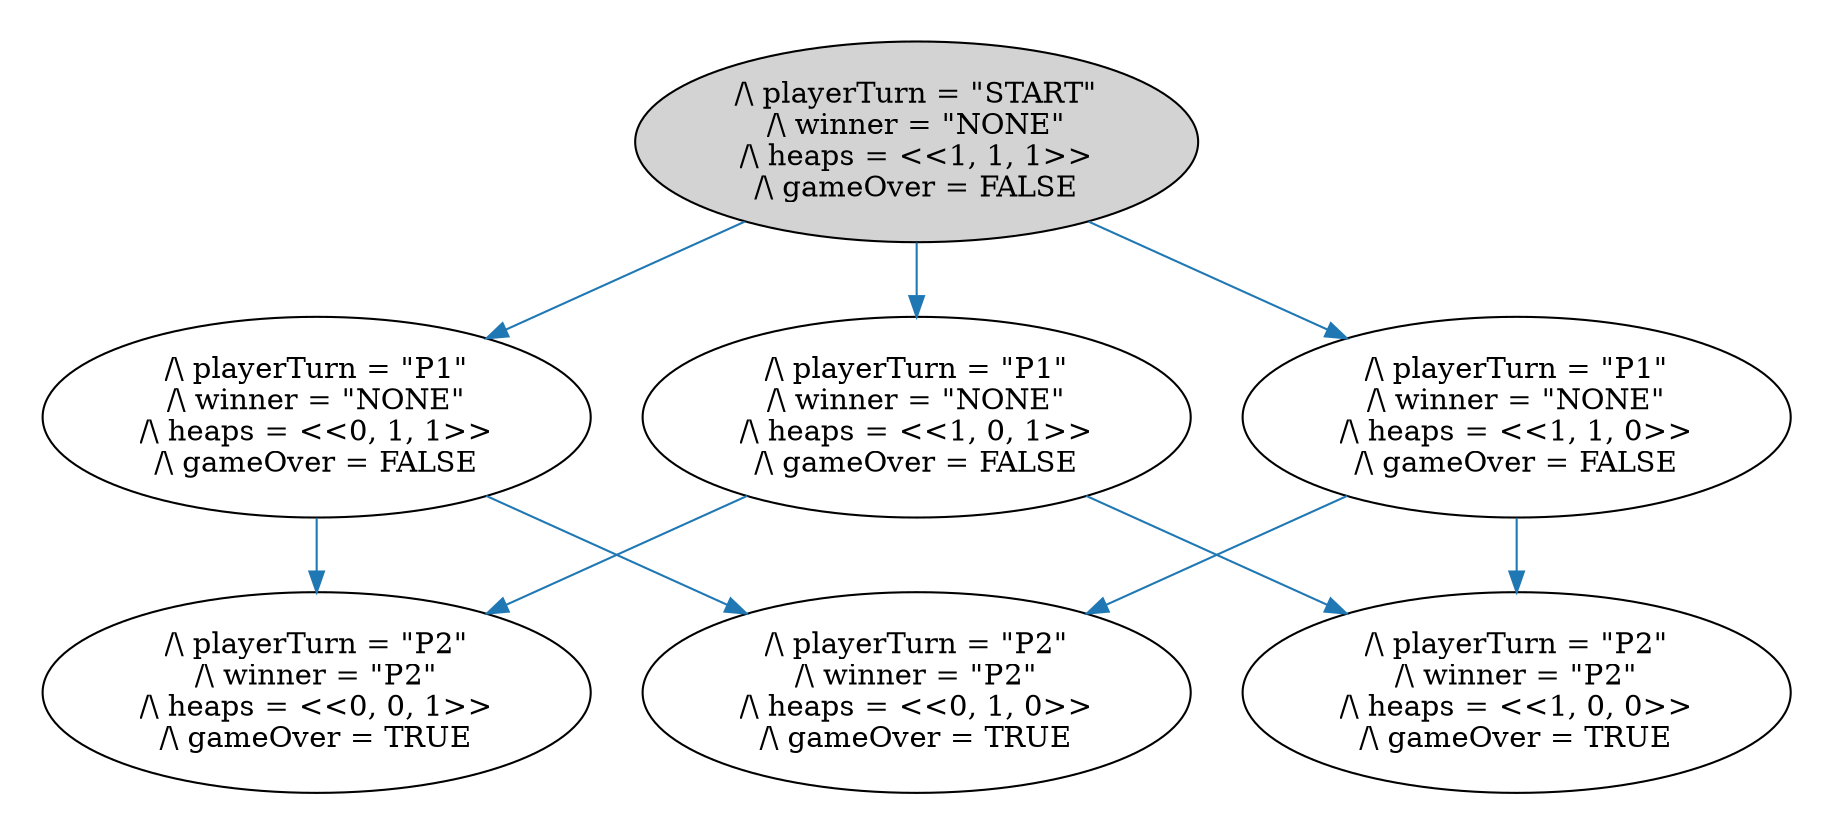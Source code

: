 strict digraph DiskGraph {
edge [colorscheme="paired12"]
nodesep=0.35;
subgraph cluster_graph {
color="white";
-4016890848435527345 [label="/\\ playerTurn = \"START\"\n/\\ winner = \"NONE\"\n/\\ heaps = <<1, 1, 1>>\n/\\ gameOver = FALSE",style = filled]
-4016890848435527345 -> -4421931157050579440 [label="",color="2",fontcolor="2"];
-4421931157050579440 [label="/\\ playerTurn = \"P1\"\n/\\ winner = \"NONE\"\n/\\ heaps = <<0, 1, 1>>\n/\\ gameOver = FALSE"];
-4016890848435527345 -> -8392747434911481575 [label="",color="2",fontcolor="2"];
-8392747434911481575 [label="/\\ playerTurn = \"P1\"\n/\\ winner = \"NONE\"\n/\\ heaps = <<1, 0, 1>>\n/\\ gameOver = FALSE"];
-4016890848435527345 -> -3301816474497259784 [label="",color="2",fontcolor="2"];
-3301816474497259784 [label="/\\ playerTurn = \"P1\"\n/\\ winner = \"NONE\"\n/\\ heaps = <<1, 1, 0>>\n/\\ gameOver = FALSE"];
-4421931157050579440 -> -1122631937242885523 [label="",color="2",fontcolor="2"];
-1122631937242885523 [label="/\\ playerTurn = \"P2\"\n/\\ winner = \"P2\"\n/\\ heaps = <<0, 0, 1>>\n/\\ gameOver = TRUE"];
-4421931157050579440 -> -6214699244534090356 [label="",color="2",fontcolor="2"];
-6214699244534090356 [label="/\\ playerTurn = \"P2\"\n/\\ winner = \"P2\"\n/\\ heaps = <<0, 1, 0>>\n/\\ gameOver = TRUE"];
-8392747434911481575 -> -1122631937242885523 [label="",color="2",fontcolor="2"];
-8392747434911481575 -> -2241615789332671867 [label="",color="2",fontcolor="2"];
-2241615789332671867 [label="/\\ playerTurn = \"P2\"\n/\\ winner = \"P2\"\n/\\ heaps = <<1, 0, 0>>\n/\\ gameOver = TRUE"];
-3301816474497259784 -> -6214699244534090356 [label="",color="2",fontcolor="2"];
-3301816474497259784 -> -2241615789332671867 [label="",color="2",fontcolor="2"];
{rank = same; -4016890848435527345;}
{rank = same; -3301816474497259784;-8392747434911481575;-4421931157050579440;}
}
}